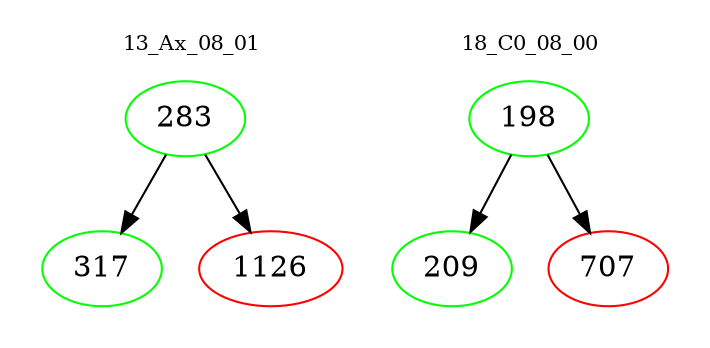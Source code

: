digraph{
subgraph cluster_0 {
color = white
label = "13_Ax_08_01";
fontsize=10;
T0_283 [label="283", color="green"]
T0_283 -> T0_317 [color="black"]
T0_317 [label="317", color="green"]
T0_283 -> T0_1126 [color="black"]
T0_1126 [label="1126", color="red"]
}
subgraph cluster_1 {
color = white
label = "18_C0_08_00";
fontsize=10;
T1_198 [label="198", color="green"]
T1_198 -> T1_209 [color="black"]
T1_209 [label="209", color="green"]
T1_198 -> T1_707 [color="black"]
T1_707 [label="707", color="red"]
}
}
